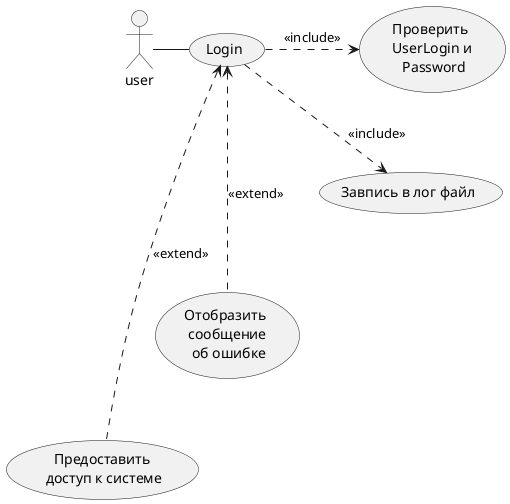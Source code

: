 @startuml
!startsub BASIC
usecase (Login) as UC1_login
usecase (Проверить \n UserLogin и \n Password) as UC2_login
usecase (Предоставить\n доступ к системе) as UC3_login
usecase (Отобразить \n сообщение \n об ошибке) as show_error
usecase (Завпись в лог файл) as log_doc

user - UC1_login

UC1_login .> UC2_login:<<include>>
UC1_login <.... UC3_login:<<extend>>
UC1_login <... show_error:<<extend>>
UC1_login ..> log_doc:<<include>>
!endsub

@enduml